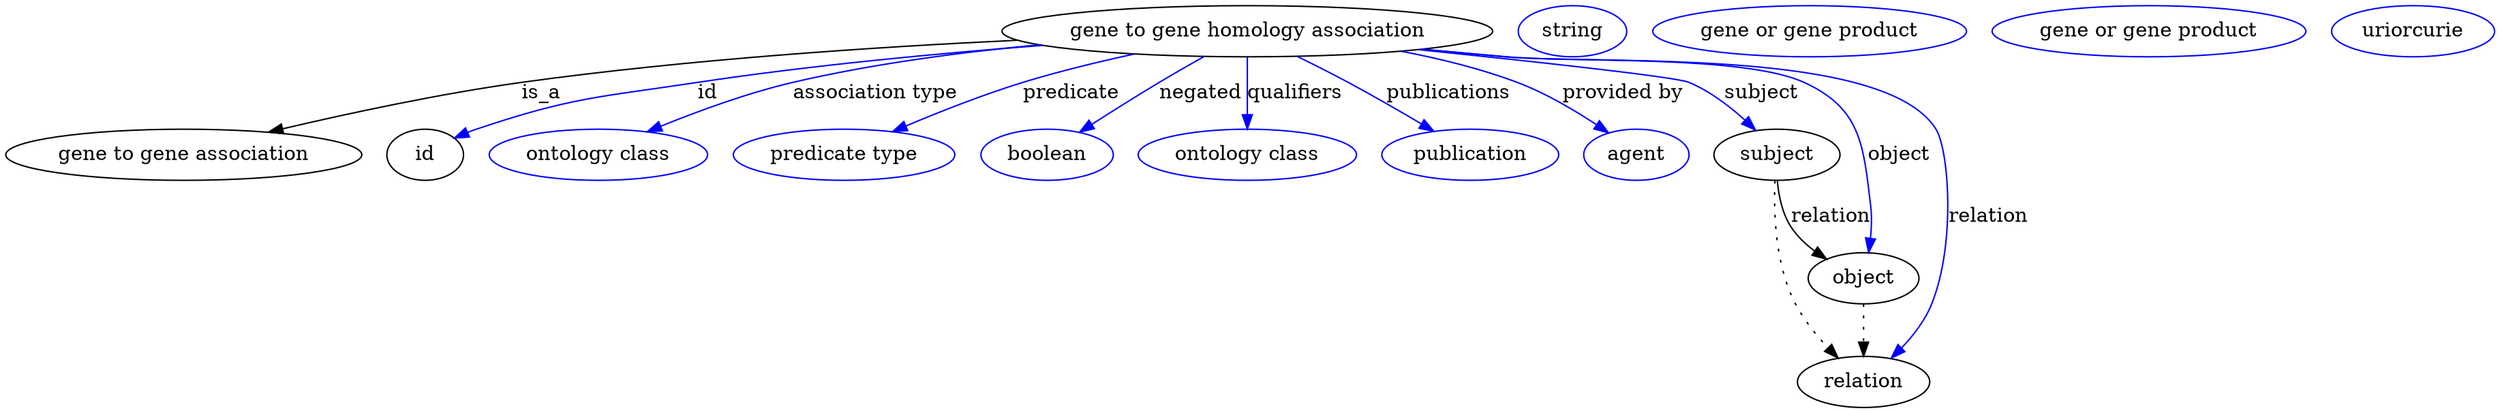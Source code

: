 digraph {
	graph [bb="0,0,1421.3,283"];
	node [label="\N"];
	"gene to gene homology association"	 [height=0.5,
		label="gene to gene homology association",
		pos="720.84,265",
		width=3.7733];
	"gene to gene association"	 [height=0.5,
		pos="96.841,178",
		width=2.69];
	"gene to gene homology association" -> "gene to gene association"	 [label=is_a,
		lp="319.84,221.5",
		pos="e,149.98,193.11 593.1,258.75 511.42,253.55 403.45,244.42 308.84,229 258.17,220.74 201.68,206.92 159.77,195.74"];
	id	 [height=0.5,
		pos="238.84,178",
		width=0.75];
	"gene to gene homology association" -> id	 [color=blue,
		label=id,
		lp="421.34,221.5",
		pos="e,259.8,189.51 608.5,254.79 550.7,248.77 479.26,240.13 415.84,229 352.45,217.88 335.37,217.87 274.84,196 272.97,195.32 271.07,194.57 \
269.16,193.78",
		style=solid];
	"association type"	 [color=blue,
		height=0.5,
		label="ontology class",
		pos="345.84,178",
		width=1.7151];
	"gene to gene homology association" -> "association type"	 [color=blue,
		label="association type",
		lp="517.84,221.5",
		pos="e,378.27,193.38 610.28,254.5 567.24,248.96 517.79,240.78 473.84,229 444.26,221.07 412.26,208.32 387.66,197.55",
		style=solid];
	predicate	 [color=blue,
		height=0.5,
		label="predicate type",
		pos="485.84,178",
		width=1.679];
	"gene to gene homology association" -> predicate	 [color=blue,
		label=predicate,
		lp="625.84,221.5",
		pos="e,517.62,193.39 661.45,248.79 641.97,243.05 620.32,236.21 600.84,229 575.86,219.76 548.58,207.75 526.87,197.7",
		style=solid];
	negated	 [color=blue,
		height=0.5,
		label=boolean,
		pos="602.84,178",
		width=1.0652];
	"gene to gene homology association" -> negated	 [color=blue,
		label=negated,
		lp="691.34,221.5",
		pos="e,623.81,193.46 696.68,247.18 677.92,233.35 651.83,214.12 631.93,199.44",
		style=solid];
	qualifiers	 [color=blue,
		height=0.5,
		label="ontology class",
		pos="720.84,178",
		width=1.7151];
	"gene to gene homology association" -> qualifiers	 [color=blue,
		label=qualifiers,
		lp="746.84,221.5",
		pos="e,720.84,196 720.84,246.97 720.84,235.19 720.84,219.56 720.84,206.16",
		style=solid];
	publications	 [color=blue,
		height=0.5,
		label=publication,
		pos="850.84,178",
		width=1.3902];
	"gene to gene homology association" -> publications	 [color=blue,
		label=publications,
		lp="831.34,221.5",
		pos="e,827.97,194.04 748.87,247.23 757.85,241.47 767.8,235.02 776.84,229 791.01,219.57 806.54,208.91 819.7,199.79",
		style=solid];
	"provided by"	 [color=blue,
		height=0.5,
		label=agent,
		pos="948.84,178",
		width=0.83048];
	"gene to gene homology association" -> "provided by"	 [color=blue,
		label="provided by",
		lp="929.84,221.5",
		pos="e,930.43,192.24 801.51,250.45 823.81,245.07 847.68,238.02 868.84,229 887.71,220.95 907.16,208.66 922.15,198.16",
		style=solid];
	subject	 [height=0.5,
		pos="1032.8,178",
		width=0.99297];
	"gene to gene homology association" -> subject	 [color=blue,
		label=subject,
		lp="1012.3,221.5",
		pos="e,1016.8,194.31 821.06,252.77 882.98,244.79 953.16,234.81 966.84,229 982.33,222.42 997.35,211.31 1009.1,201.14",
		style=solid];
	object	 [height=0.5,
		pos="1089.8,91",
		width=0.9027];
	"gene to gene homology association" -> object	 [color=blue,
		label=object,
		lp="1106.8,178",
		pos="e,1091.4,109 818.8,252.5 834.2,250.6 849.95,248.71 864.84,247 940.76,238.26 965.03,257.73 1035.8,229 1057.8,220.08 1065,215.98 1077.8,\
196 1091.2,175.22 1087.9,166.51 1090.8,142 1091.7,134.59 1091.9,126.53 1091.8,119.05",
		style=solid];
	relation	 [height=0.5,
		pos="1089.8,18",
		width=1.0471];
	"gene to gene homology association" -> relation	 [color=blue,
		label=relation,
		lp="1168.8,134.5",
		pos="e,1106.7,34.648 818,252.4 833.65,250.5 849.69,248.63 864.84,247 924.03,240.63 1096,246.29 1127.8,196 1157.1,149.8 1148.1,124.9 1130.8,\
73 1127.2,61.922 1120.3,51.266 1113.2,42.331",
		style=solid];
	association_id	 [color=blue,
		height=0.5,
		label=string,
		pos="904.84,265",
		width=0.84854];
	subject -> object	 [label=relation,
		lp="1069.8,134.5",
		pos="e,1069.3,105.27 1036,159.97 1038.4,149.7 1042.4,136.95 1048.8,127 1052.4,121.58 1056.9,116.49 1061.7,111.95"];
	subject -> relation	 [pos="e,1074.4,34.585 1032.7,159.72 1033.2,138.09 1036.1,101.44 1048.8,73 1053.7,62.18 1061,51.46 1068,42.397",
		style=dotted];
	"gene to gene association_subject"	 [color=blue,
		height=0.5,
		label="gene or gene product",
		pos="1038.8,265",
		width=2.3651];
	object -> relation	 [pos="e,1089.8,36.09 1089.8,72.955 1089.8,64.883 1089.8,55.176 1089.8,46.182",
		style=dotted];
	"gene to gene association_object"	 [color=blue,
		height=0.5,
		label="gene or gene product",
		pos="1226.8,265",
		width=2.3651];
	"gene to gene homology association_relation"	 [color=blue,
		height=0.5,
		label=uriorcurie,
		pos="1375.8,265",
		width=1.2638];
}
